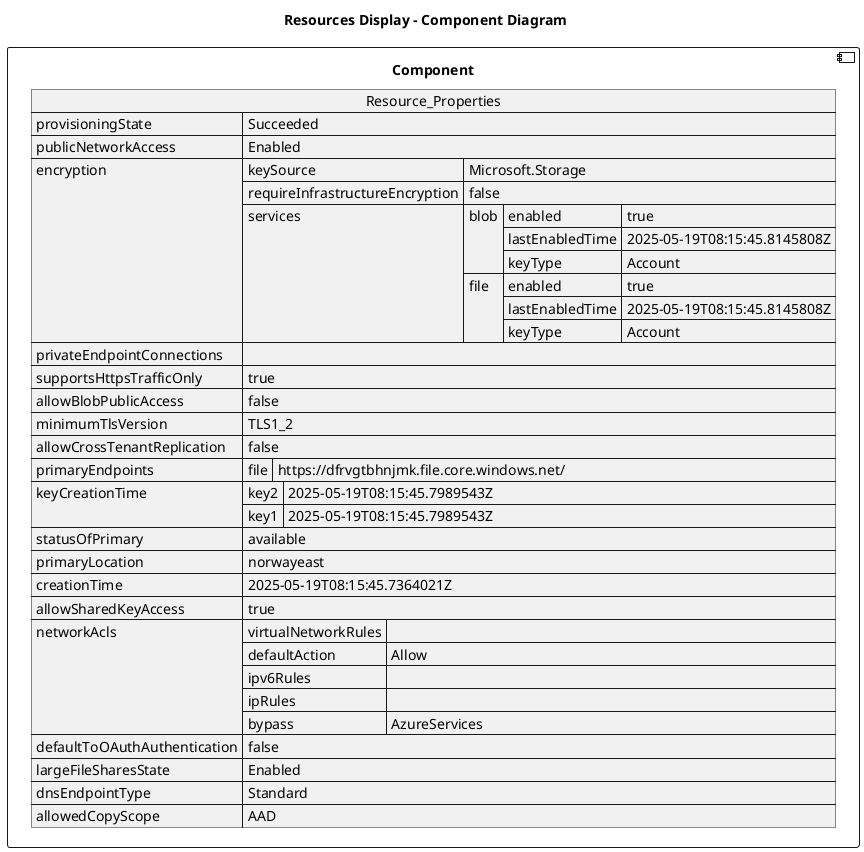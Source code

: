 @startuml

title Resources Display - Component Diagram

component Component {

json  Resource_Properties {
  "provisioningState": "Succeeded",
  "publicNetworkAccess": "Enabled",
  "encryption": {
    "keySource": "Microsoft.Storage",
    "requireInfrastructureEncryption": false,
    "services": {
      "blob": {
        "enabled": true,
        "lastEnabledTime": "2025-05-19T08:15:45.8145808Z",
        "keyType": "Account"
      },
      "file": {
        "enabled": true,
        "lastEnabledTime": "2025-05-19T08:15:45.8145808Z",
        "keyType": "Account"
      }
    }
  },
  "privateEndpointConnections": [],
  "supportsHttpsTrafficOnly": true,
  "allowBlobPublicAccess": false,
  "minimumTlsVersion": "TLS1_2",
  "allowCrossTenantReplication": false,
  "primaryEndpoints": {
    "file": "https://dfrvgtbhnjmk.file.core.windows.net/"
  },
  "keyCreationTime": {
    "key2": "2025-05-19T08:15:45.7989543Z",
    "key1": "2025-05-19T08:15:45.7989543Z"
  },
  "statusOfPrimary": "available",
  "primaryLocation": "norwayeast",
  "creationTime": "2025-05-19T08:15:45.7364021Z",
  "allowSharedKeyAccess": true,
  "networkAcls": {
    "virtualNetworkRules": [],
    "defaultAction": "Allow",
    "ipv6Rules": [],
    "ipRules": [],
    "bypass": "AzureServices"
  },
  "defaultToOAuthAuthentication": false,
  "largeFileSharesState": "Enabled",
  "dnsEndpointType": "Standard",
  "allowedCopyScope": "AAD"
}
}
@enduml
